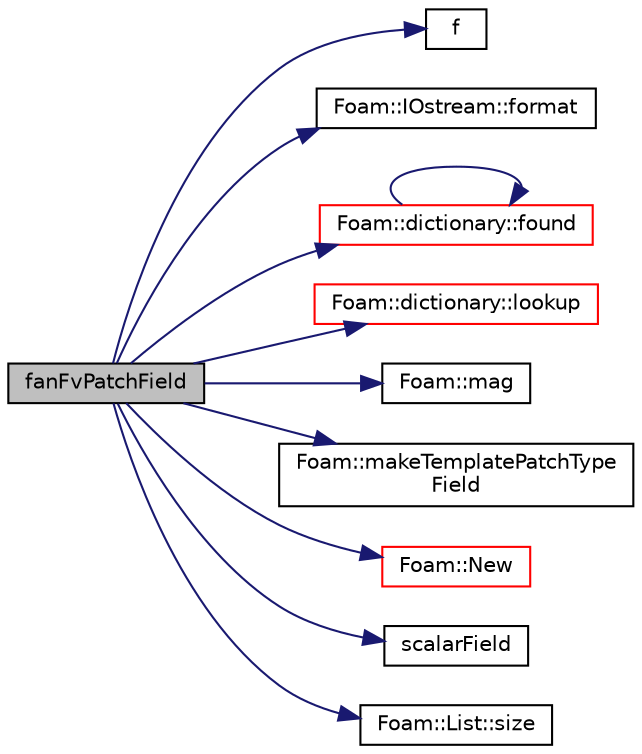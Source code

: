 digraph "fanFvPatchField"
{
  bgcolor="transparent";
  edge [fontname="Helvetica",fontsize="10",labelfontname="Helvetica",labelfontsize="10"];
  node [fontname="Helvetica",fontsize="10",shape=record];
  rankdir="LR";
  Node17 [label="fanFvPatchField",height=0.2,width=0.4,color="black", fillcolor="grey75", style="filled", fontcolor="black"];
  Node17 -> Node18 [color="midnightblue",fontsize="10",style="solid",fontname="Helvetica"];
  Node18 [label="f",height=0.2,width=0.4,color="black",URL="$a18335.html#a888be93833ac7a23170555c69c690288"];
  Node17 -> Node19 [color="midnightblue",fontsize="10",style="solid",fontname="Helvetica"];
  Node19 [label="Foam::IOstream::format",height=0.2,width=0.4,color="black",URL="$a27333.html#a33bbef3587114a06f7bdc0b91ba57ed9",tooltip="Return current stream format. "];
  Node17 -> Node20 [color="midnightblue",fontsize="10",style="solid",fontname="Helvetica"];
  Node20 [label="Foam::dictionary::found",height=0.2,width=0.4,color="red",URL="$a27129.html#adcd3d5d43253006ef145e56b43025d28",tooltip="Search dictionary for given keyword. "];
  Node20 -> Node20 [color="midnightblue",fontsize="10",style="solid",fontname="Helvetica"];
  Node17 -> Node22 [color="midnightblue",fontsize="10",style="solid",fontname="Helvetica"];
  Node22 [label="Foam::dictionary::lookup",height=0.2,width=0.4,color="red",URL="$a27129.html#a6a0727fa523e48977e27348663def509",tooltip="Find and return an entry data stream. "];
  Node17 -> Node99 [color="midnightblue",fontsize="10",style="solid",fontname="Helvetica"];
  Node99 [label="Foam::mag",height=0.2,width=0.4,color="black",URL="$a21851.html#a929da2a3fdcf3dacbbe0487d3a330dae"];
  Node17 -> Node316 [color="midnightblue",fontsize="10",style="solid",fontname="Helvetica"];
  Node316 [label="Foam::makeTemplatePatchType\lField",height=0.2,width=0.4,color="black",URL="$a21851.html#a34d6f7145b3fe1cc7fad4b09fdd9b355"];
  Node17 -> Node317 [color="midnightblue",fontsize="10",style="solid",fontname="Helvetica"];
  Node317 [label="Foam::New",height=0.2,width=0.4,color="red",URL="$a21851.html#a9d62cf14554c95e83f83f14909d9e0ec"];
  Node17 -> Node346 [color="midnightblue",fontsize="10",style="solid",fontname="Helvetica"];
  Node346 [label="scalarField",height=0.2,width=0.4,color="black",URL="$a19442.html#afcd8855c276a98ae9604b35c8fb5b81e"];
  Node17 -> Node106 [color="midnightblue",fontsize="10",style="solid",fontname="Helvetica"];
  Node106 [label="Foam::List::size",height=0.2,width=0.4,color="black",URL="$a26833.html#a8a5f6fa29bd4b500caf186f60245b384",tooltip="Override size to be inconsistent with allocated storage. "];
}
